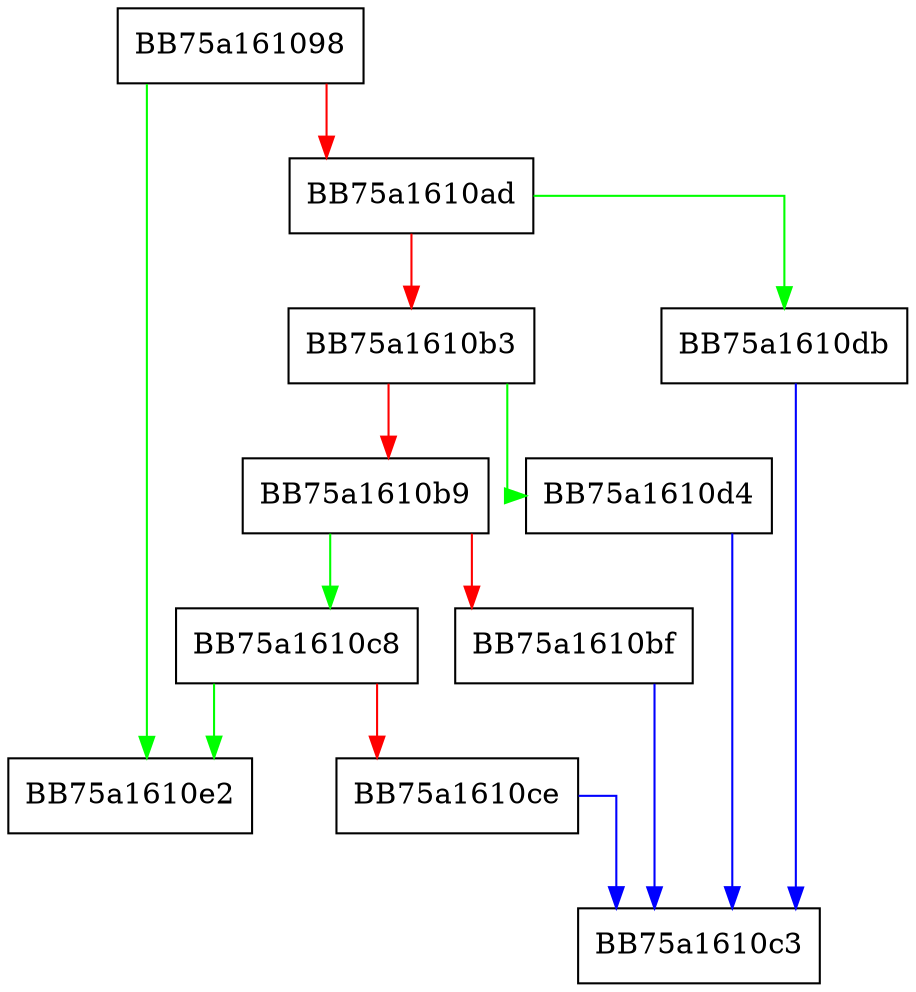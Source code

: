 digraph lget_value_wmask_ex {
  node [shape="box"];
  graph [splines=ortho];
  BB75a161098 -> BB75a1610e2 [color="green"];
  BB75a161098 -> BB75a1610ad [color="red"];
  BB75a1610ad -> BB75a1610db [color="green"];
  BB75a1610ad -> BB75a1610b3 [color="red"];
  BB75a1610b3 -> BB75a1610d4 [color="green"];
  BB75a1610b3 -> BB75a1610b9 [color="red"];
  BB75a1610b9 -> BB75a1610c8 [color="green"];
  BB75a1610b9 -> BB75a1610bf [color="red"];
  BB75a1610bf -> BB75a1610c3 [color="blue"];
  BB75a1610c8 -> BB75a1610e2 [color="green"];
  BB75a1610c8 -> BB75a1610ce [color="red"];
  BB75a1610ce -> BB75a1610c3 [color="blue"];
  BB75a1610d4 -> BB75a1610c3 [color="blue"];
  BB75a1610db -> BB75a1610c3 [color="blue"];
}